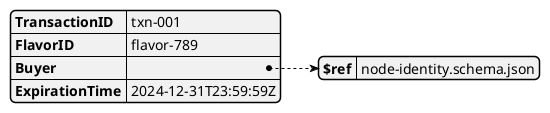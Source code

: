 @startjson
{
    "TransactionID": "txn-001",
    "FlavorID": "flavor-789",
    "Buyer": {
        "$ref": "node-identity.schema.json"
    },
    "ExpirationTime": "2024-12-31T23:59:59Z"
}
@endjson

